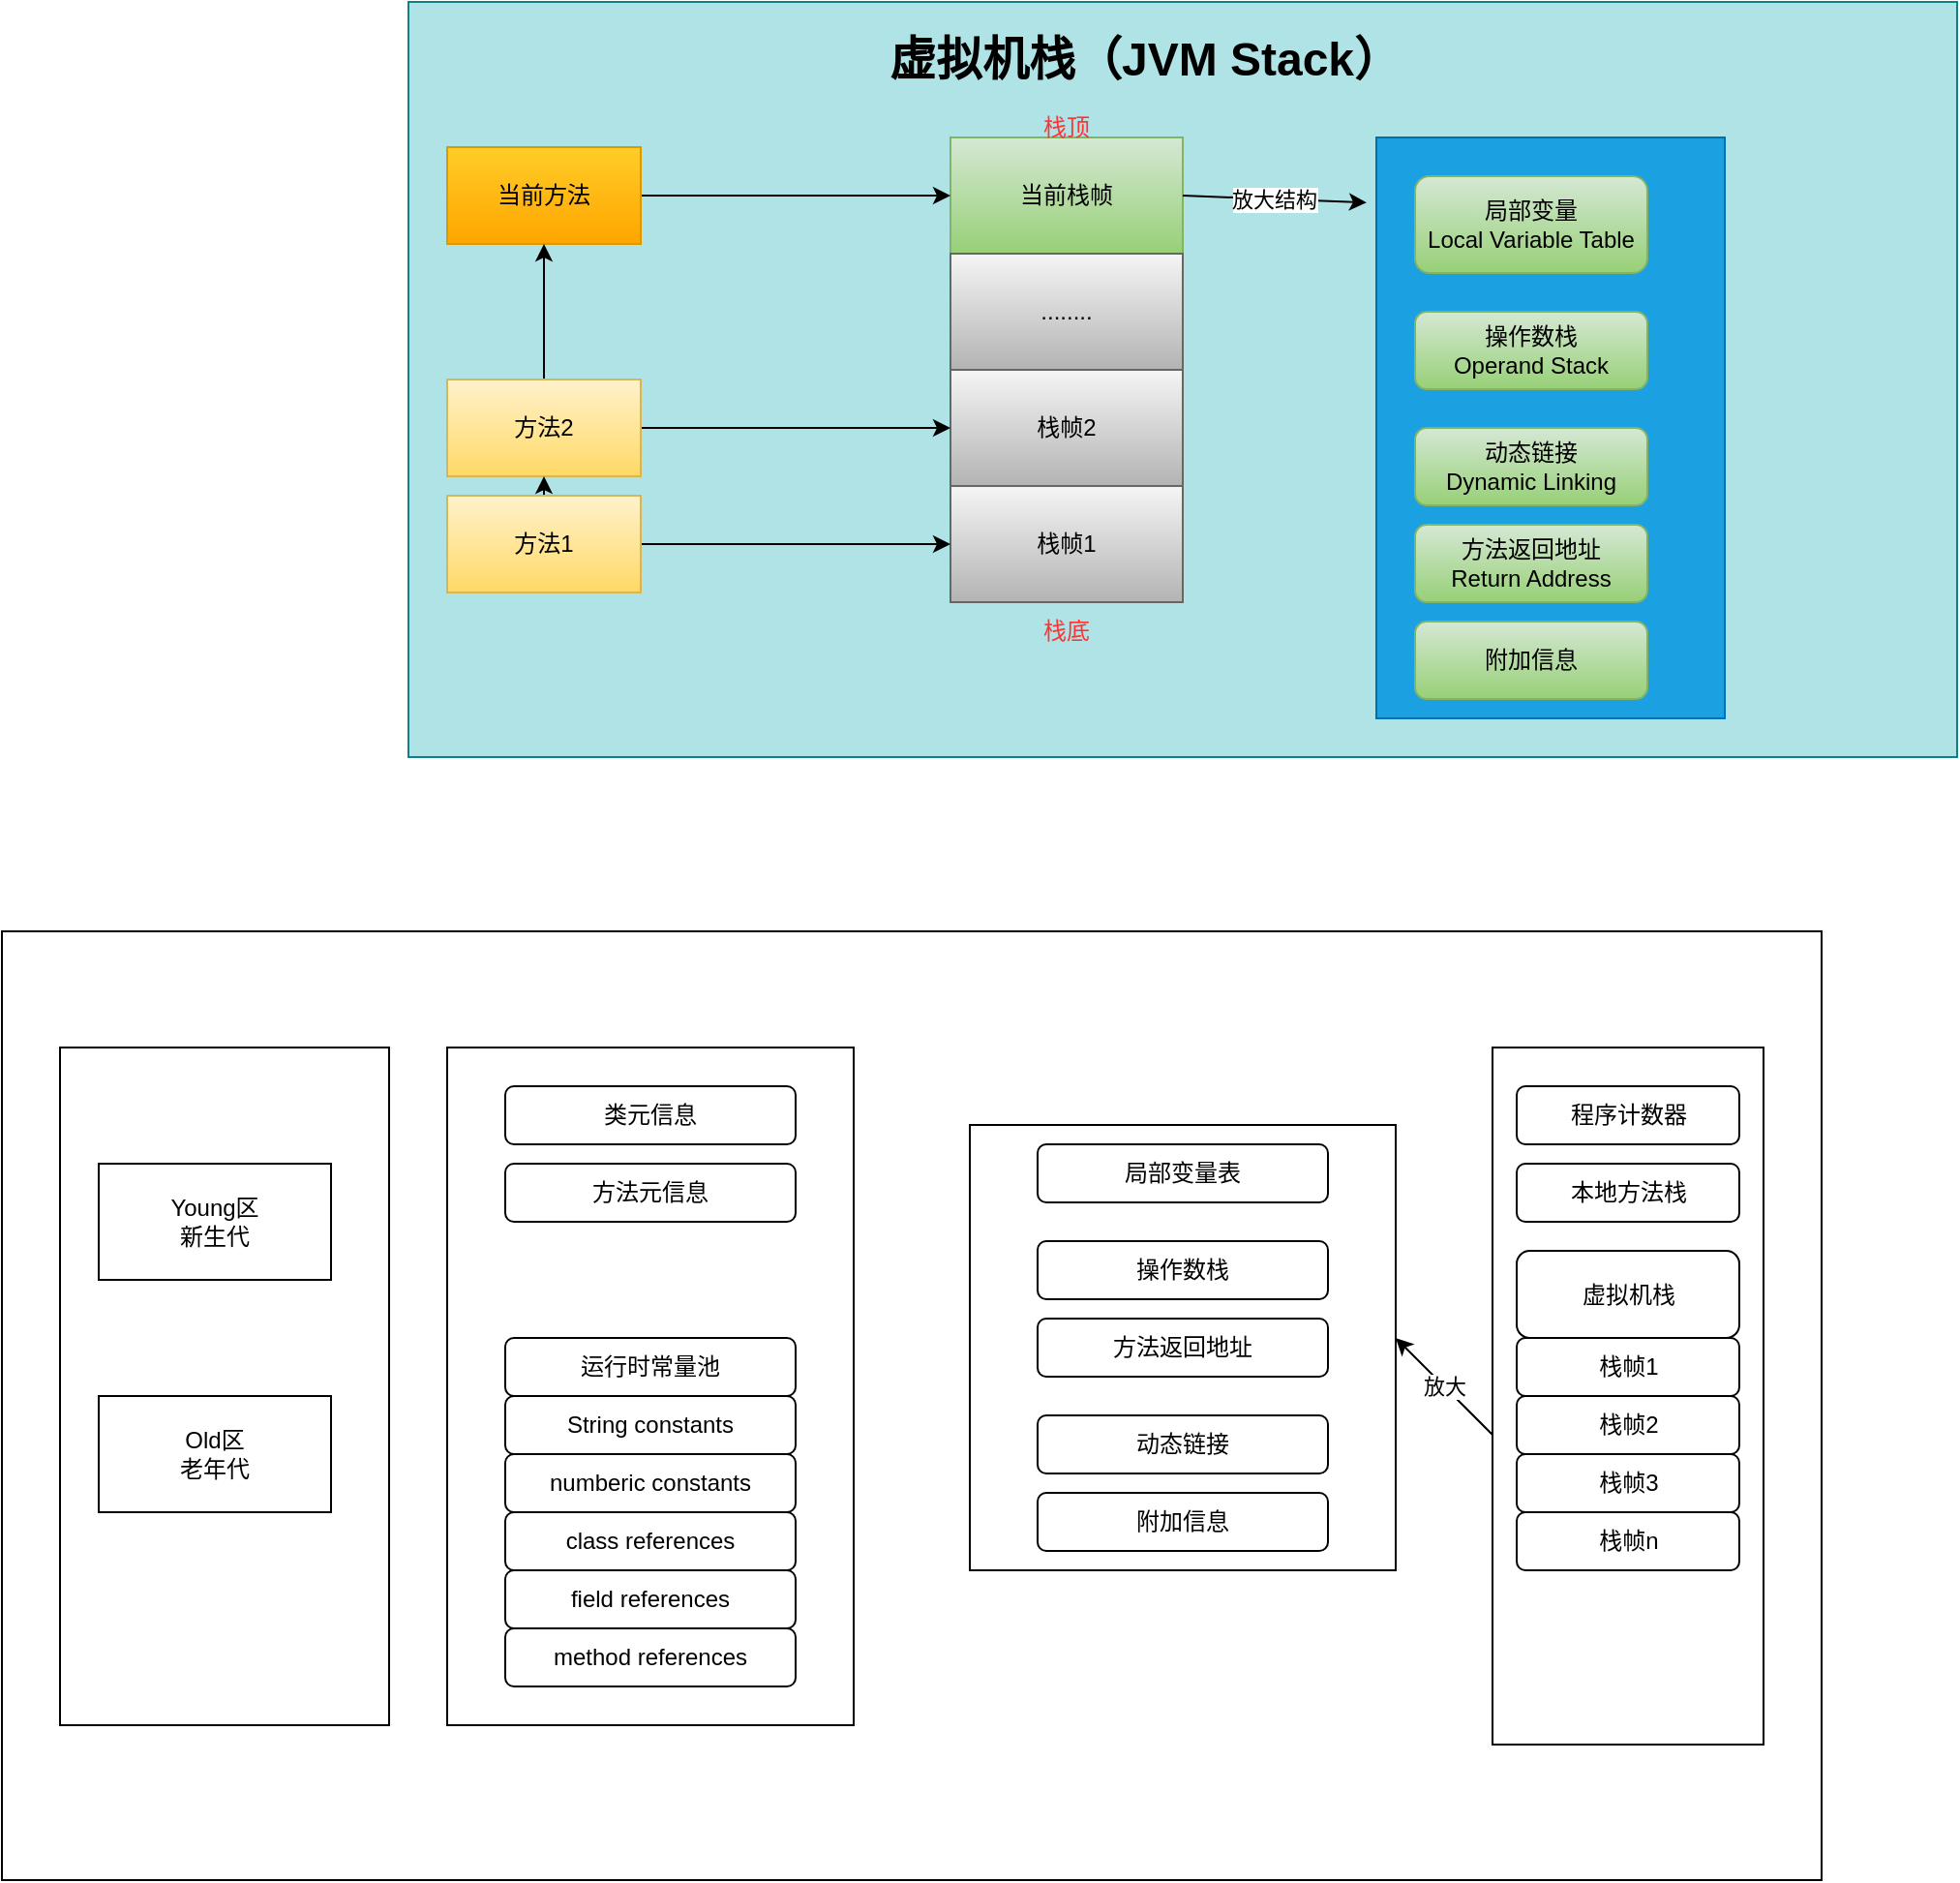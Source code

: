 <mxfile version="15.9.4" type="github">
  <diagram id="2agMQH7edlITYelNsUCE" name="第 1 页">
    <mxGraphModel dx="2249" dy="762" grid="1" gridSize="10" guides="1" tooltips="1" connect="1" arrows="1" fold="1" page="1" pageScale="1" pageWidth="827" pageHeight="1169" math="0" shadow="0">
      <root>
        <mxCell id="0" />
        <mxCell id="1" parent="0" />
        <mxCell id="tHqurKd3f86wDbEin29t-1" value="" style="rounded=0;whiteSpace=wrap;html=1;fillColor=#b0e3e6;strokeColor=#0e8088;" vertex="1" parent="1">
          <mxGeometry x="-100" y="80" width="800" height="390" as="geometry" />
        </mxCell>
        <mxCell id="tHqurKd3f86wDbEin29t-7" value="当前栈帧" style="rounded=0;whiteSpace=wrap;html=1;fillColor=#d5e8d4;gradientColor=#97d077;strokeColor=#82b366;" vertex="1" parent="1">
          <mxGeometry x="180" y="150" width="120" height="60" as="geometry" />
        </mxCell>
        <mxCell id="tHqurKd3f86wDbEin29t-8" value="........" style="rounded=0;whiteSpace=wrap;html=1;fillColor=#f5f5f5;gradientColor=#b3b3b3;strokeColor=#666666;" vertex="1" parent="1">
          <mxGeometry x="180" y="210" width="120" height="60" as="geometry" />
        </mxCell>
        <mxCell id="tHqurKd3f86wDbEin29t-9" value="栈帧2" style="rounded=0;whiteSpace=wrap;html=1;fillColor=#f5f5f5;gradientColor=#b3b3b3;strokeColor=#666666;" vertex="1" parent="1">
          <mxGeometry x="180" y="270" width="120" height="60" as="geometry" />
        </mxCell>
        <mxCell id="tHqurKd3f86wDbEin29t-10" value="栈帧1" style="rounded=0;whiteSpace=wrap;html=1;fillColor=#f5f5f5;gradientColor=#b3b3b3;strokeColor=#666666;" vertex="1" parent="1">
          <mxGeometry x="180" y="330" width="120" height="60" as="geometry" />
        </mxCell>
        <mxCell id="tHqurKd3f86wDbEin29t-11" value="" style="rounded=0;whiteSpace=wrap;html=1;fillColor=#1ba1e2;fontColor=#ffffff;strokeColor=#006EAF;" vertex="1" parent="1">
          <mxGeometry x="400" y="150" width="180" height="300" as="geometry" />
        </mxCell>
        <mxCell id="tHqurKd3f86wDbEin29t-12" value="局部变量&lt;br&gt;Local Variable Table" style="rounded=1;whiteSpace=wrap;html=1;fillColor=#d5e8d4;gradientColor=#97d077;strokeColor=#82b366;" vertex="1" parent="1">
          <mxGeometry x="420" y="170" width="120" height="50" as="geometry" />
        </mxCell>
        <mxCell id="tHqurKd3f86wDbEin29t-14" value="操作数栈&lt;br&gt;Operand Stack" style="rounded=1;whiteSpace=wrap;html=1;fillColor=#d5e8d4;gradientColor=#97d077;strokeColor=#82b366;" vertex="1" parent="1">
          <mxGeometry x="420" y="240" width="120" height="40" as="geometry" />
        </mxCell>
        <mxCell id="tHqurKd3f86wDbEin29t-15" value="动态链接&lt;br&gt;Dynamic Linking" style="rounded=1;whiteSpace=wrap;html=1;fillColor=#d5e8d4;gradientColor=#97d077;strokeColor=#82b366;" vertex="1" parent="1">
          <mxGeometry x="420" y="300" width="120" height="40" as="geometry" />
        </mxCell>
        <mxCell id="tHqurKd3f86wDbEin29t-16" value="方法返回地址&lt;br&gt;Return Address" style="rounded=1;whiteSpace=wrap;html=1;fillColor=#d5e8d4;gradientColor=#97d077;strokeColor=#82b366;" vertex="1" parent="1">
          <mxGeometry x="420" y="350" width="120" height="40" as="geometry" />
        </mxCell>
        <mxCell id="tHqurKd3f86wDbEin29t-18" value="虚拟机栈（JVM Stack）" style="text;strokeColor=none;fillColor=none;html=1;fontSize=24;fontStyle=1;verticalAlign=middle;align=center;" vertex="1" parent="1">
          <mxGeometry x="230" y="90" width="100" height="40" as="geometry" />
        </mxCell>
        <mxCell id="tHqurKd3f86wDbEin29t-19" value="放大结构" style="endArrow=classic;html=1;rounded=0;fontColor=#000000;entryX=-0.028;entryY=0.112;entryDx=0;entryDy=0;entryPerimeter=0;" edge="1" parent="1" target="tHqurKd3f86wDbEin29t-11">
          <mxGeometry width="50" height="50" relative="1" as="geometry">
            <mxPoint x="300" y="180" as="sourcePoint" />
            <mxPoint x="350" y="130" as="targetPoint" />
          </mxGeometry>
        </mxCell>
        <mxCell id="tHqurKd3f86wDbEin29t-20" value="附加信息" style="rounded=1;whiteSpace=wrap;html=1;fillColor=#d5e8d4;strokeColor=#82b366;gradientColor=#97d077;" vertex="1" parent="1">
          <mxGeometry x="420" y="400" width="120" height="40" as="geometry" />
        </mxCell>
        <mxCell id="tHqurKd3f86wDbEin29t-21" value="&lt;font color=&quot;#ff3333&quot;&gt;栈底&lt;/font&gt;" style="text;html=1;strokeColor=none;fillColor=none;align=center;verticalAlign=middle;whiteSpace=wrap;rounded=0;fontColor=#000000;" vertex="1" parent="1">
          <mxGeometry x="210" y="390" width="60" height="30" as="geometry" />
        </mxCell>
        <mxCell id="tHqurKd3f86wDbEin29t-22" value="栈顶" style="text;html=1;strokeColor=none;fillColor=none;align=center;verticalAlign=middle;whiteSpace=wrap;rounded=0;fontColor=#FF3333;" vertex="1" parent="1">
          <mxGeometry x="210" y="130" width="60" height="30" as="geometry" />
        </mxCell>
        <mxCell id="tHqurKd3f86wDbEin29t-30" style="edgeStyle=orthogonalEdgeStyle;rounded=0;orthogonalLoop=1;jettySize=auto;html=1;exitX=1;exitY=0.5;exitDx=0;exitDy=0;entryX=0;entryY=0.5;entryDx=0;entryDy=0;fontColor=#000000;" edge="1" parent="1" source="tHqurKd3f86wDbEin29t-23" target="tHqurKd3f86wDbEin29t-7">
          <mxGeometry relative="1" as="geometry" />
        </mxCell>
        <mxCell id="tHqurKd3f86wDbEin29t-23" value="&lt;font color=&quot;#000000&quot;&gt;当前方法&lt;/font&gt;" style="rounded=0;whiteSpace=wrap;html=1;fillColor=#ffcd28;gradientColor=#ffa500;strokeColor=#d79b00;" vertex="1" parent="1">
          <mxGeometry x="-80" y="155" width="100" height="50" as="geometry" />
        </mxCell>
        <mxCell id="tHqurKd3f86wDbEin29t-29" style="edgeStyle=orthogonalEdgeStyle;rounded=0;orthogonalLoop=1;jettySize=auto;html=1;exitX=0.5;exitY=0;exitDx=0;exitDy=0;fontColor=#000000;" edge="1" parent="1" source="tHqurKd3f86wDbEin29t-26" target="tHqurKd3f86wDbEin29t-23">
          <mxGeometry relative="1" as="geometry" />
        </mxCell>
        <mxCell id="tHqurKd3f86wDbEin29t-31" style="edgeStyle=orthogonalEdgeStyle;rounded=0;orthogonalLoop=1;jettySize=auto;html=1;exitX=1;exitY=0.5;exitDx=0;exitDy=0;fontColor=#000000;" edge="1" parent="1" source="tHqurKd3f86wDbEin29t-26" target="tHqurKd3f86wDbEin29t-9">
          <mxGeometry relative="1" as="geometry" />
        </mxCell>
        <mxCell id="tHqurKd3f86wDbEin29t-26" value="&lt;font color=&quot;#000000&quot;&gt;方法2&lt;/font&gt;" style="rounded=0;whiteSpace=wrap;html=1;fillColor=#fff2cc;gradientColor=#ffd966;strokeColor=#d6b656;" vertex="1" parent="1">
          <mxGeometry x="-80" y="275" width="100" height="50" as="geometry" />
        </mxCell>
        <mxCell id="tHqurKd3f86wDbEin29t-28" style="edgeStyle=orthogonalEdgeStyle;rounded=0;orthogonalLoop=1;jettySize=auto;html=1;exitX=0.5;exitY=0;exitDx=0;exitDy=0;entryX=0.5;entryY=1;entryDx=0;entryDy=0;fontColor=#000000;" edge="1" parent="1" source="tHqurKd3f86wDbEin29t-27" target="tHqurKd3f86wDbEin29t-26">
          <mxGeometry relative="1" as="geometry" />
        </mxCell>
        <mxCell id="tHqurKd3f86wDbEin29t-32" style="edgeStyle=orthogonalEdgeStyle;rounded=0;orthogonalLoop=1;jettySize=auto;html=1;exitX=1;exitY=0.5;exitDx=0;exitDy=0;fontColor=#000000;" edge="1" parent="1" source="tHqurKd3f86wDbEin29t-27" target="tHqurKd3f86wDbEin29t-10">
          <mxGeometry relative="1" as="geometry" />
        </mxCell>
        <mxCell id="tHqurKd3f86wDbEin29t-27" value="&lt;font color=&quot;#000000&quot;&gt;方法1&lt;/font&gt;" style="rounded=0;whiteSpace=wrap;html=1;fillColor=#fff2cc;gradientColor=#ffd966;strokeColor=#d6b656;" vertex="1" parent="1">
          <mxGeometry x="-80" y="335" width="100" height="50" as="geometry" />
        </mxCell>
        <mxCell id="tHqurKd3f86wDbEin29t-33" value="" style="rounded=0;whiteSpace=wrap;html=1;fontColor=#000000;" vertex="1" parent="1">
          <mxGeometry x="-310" y="560" width="940" height="490" as="geometry" />
        </mxCell>
        <mxCell id="tHqurKd3f86wDbEin29t-34" value="" style="rounded=0;whiteSpace=wrap;html=1;fontColor=#000000;" vertex="1" parent="1">
          <mxGeometry x="-280" y="620" width="170" height="350" as="geometry" />
        </mxCell>
        <mxCell id="tHqurKd3f86wDbEin29t-35" value="Young区&lt;br&gt;新生代" style="rounded=0;whiteSpace=wrap;html=1;fontColor=#000000;" vertex="1" parent="1">
          <mxGeometry x="-260" y="680" width="120" height="60" as="geometry" />
        </mxCell>
        <mxCell id="tHqurKd3f86wDbEin29t-36" value="Old区&lt;br&gt;老年代" style="rounded=0;whiteSpace=wrap;html=1;fontColor=#000000;" vertex="1" parent="1">
          <mxGeometry x="-260" y="800" width="120" height="60" as="geometry" />
        </mxCell>
        <mxCell id="tHqurKd3f86wDbEin29t-37" value="" style="rounded=0;whiteSpace=wrap;html=1;fontColor=#000000;" vertex="1" parent="1">
          <mxGeometry x="-80" y="620" width="210" height="350" as="geometry" />
        </mxCell>
        <mxCell id="tHqurKd3f86wDbEin29t-38" value="" style="rounded=0;whiteSpace=wrap;html=1;fontColor=#000000;" vertex="1" parent="1">
          <mxGeometry x="190" y="660" width="220" height="230" as="geometry" />
        </mxCell>
        <mxCell id="tHqurKd3f86wDbEin29t-39" value="" style="rounded=0;whiteSpace=wrap;html=1;fontColor=#000000;" vertex="1" parent="1">
          <mxGeometry x="460" y="620" width="140" height="360" as="geometry" />
        </mxCell>
        <mxCell id="tHqurKd3f86wDbEin29t-40" value="类元信息" style="rounded=1;whiteSpace=wrap;html=1;fontColor=#000000;" vertex="1" parent="1">
          <mxGeometry x="-50" y="640" width="150" height="30" as="geometry" />
        </mxCell>
        <mxCell id="tHqurKd3f86wDbEin29t-41" value="方法元信息" style="rounded=1;whiteSpace=wrap;html=1;fontColor=#000000;" vertex="1" parent="1">
          <mxGeometry x="-50" y="680" width="150" height="30" as="geometry" />
        </mxCell>
        <mxCell id="tHqurKd3f86wDbEin29t-42" value="运行时常量池" style="rounded=1;whiteSpace=wrap;html=1;fontColor=#000000;" vertex="1" parent="1">
          <mxGeometry x="-50" y="770" width="150" height="30" as="geometry" />
        </mxCell>
        <mxCell id="tHqurKd3f86wDbEin29t-43" value="String constants" style="rounded=1;whiteSpace=wrap;html=1;fontColor=#000000;" vertex="1" parent="1">
          <mxGeometry x="-50" y="800" width="150" height="30" as="geometry" />
        </mxCell>
        <mxCell id="tHqurKd3f86wDbEin29t-44" value="numberic constants" style="rounded=1;whiteSpace=wrap;html=1;fontColor=#000000;" vertex="1" parent="1">
          <mxGeometry x="-50" y="830" width="150" height="30" as="geometry" />
        </mxCell>
        <mxCell id="tHqurKd3f86wDbEin29t-45" value="class references" style="rounded=1;whiteSpace=wrap;html=1;fontColor=#000000;" vertex="1" parent="1">
          <mxGeometry x="-50" y="860" width="150" height="30" as="geometry" />
        </mxCell>
        <mxCell id="tHqurKd3f86wDbEin29t-46" value="field references" style="rounded=1;whiteSpace=wrap;html=1;fontColor=#000000;" vertex="1" parent="1">
          <mxGeometry x="-50" y="890" width="150" height="30" as="geometry" />
        </mxCell>
        <mxCell id="tHqurKd3f86wDbEin29t-47" value="method references" style="rounded=1;whiteSpace=wrap;html=1;fontColor=#000000;" vertex="1" parent="1">
          <mxGeometry x="-50" y="920" width="150" height="30" as="geometry" />
        </mxCell>
        <mxCell id="tHqurKd3f86wDbEin29t-48" value="局部变量表" style="rounded=1;whiteSpace=wrap;html=1;fontColor=#000000;" vertex="1" parent="1">
          <mxGeometry x="225" y="670" width="150" height="30" as="geometry" />
        </mxCell>
        <mxCell id="tHqurKd3f86wDbEin29t-49" value="操作数栈" style="rounded=1;whiteSpace=wrap;html=1;fontColor=#000000;" vertex="1" parent="1">
          <mxGeometry x="225" y="720" width="150" height="30" as="geometry" />
        </mxCell>
        <mxCell id="tHqurKd3f86wDbEin29t-50" value="方法返回地址" style="rounded=1;whiteSpace=wrap;html=1;fontColor=#000000;" vertex="1" parent="1">
          <mxGeometry x="225" y="760" width="150" height="30" as="geometry" />
        </mxCell>
        <mxCell id="tHqurKd3f86wDbEin29t-51" value="动态链接" style="rounded=1;whiteSpace=wrap;html=1;fontColor=#000000;" vertex="1" parent="1">
          <mxGeometry x="225" y="810" width="150" height="30" as="geometry" />
        </mxCell>
        <mxCell id="tHqurKd3f86wDbEin29t-52" value="附加信息" style="rounded=1;whiteSpace=wrap;html=1;fontColor=#000000;" vertex="1" parent="1">
          <mxGeometry x="225" y="850" width="150" height="30" as="geometry" />
        </mxCell>
        <mxCell id="tHqurKd3f86wDbEin29t-53" value="程序计数器" style="rounded=1;whiteSpace=wrap;html=1;fontColor=#000000;" vertex="1" parent="1">
          <mxGeometry x="472.5" y="640" width="115" height="30" as="geometry" />
        </mxCell>
        <mxCell id="tHqurKd3f86wDbEin29t-54" value="本地方法栈" style="rounded=1;whiteSpace=wrap;html=1;fontColor=#000000;" vertex="1" parent="1">
          <mxGeometry x="472.5" y="680" width="115" height="30" as="geometry" />
        </mxCell>
        <mxCell id="tHqurKd3f86wDbEin29t-55" value="虚拟机栈" style="rounded=1;whiteSpace=wrap;html=1;fontColor=#000000;" vertex="1" parent="1">
          <mxGeometry x="472.5" y="725" width="115" height="45" as="geometry" />
        </mxCell>
        <mxCell id="tHqurKd3f86wDbEin29t-56" value="栈帧1" style="rounded=1;whiteSpace=wrap;html=1;fontColor=#000000;" vertex="1" parent="1">
          <mxGeometry x="472.5" y="770" width="115" height="30" as="geometry" />
        </mxCell>
        <mxCell id="tHqurKd3f86wDbEin29t-57" value="栈帧2" style="rounded=1;whiteSpace=wrap;html=1;fontColor=#000000;" vertex="1" parent="1">
          <mxGeometry x="472.5" y="800" width="115" height="30" as="geometry" />
        </mxCell>
        <mxCell id="tHqurKd3f86wDbEin29t-58" value="栈帧3" style="rounded=1;whiteSpace=wrap;html=1;fontColor=#000000;" vertex="1" parent="1">
          <mxGeometry x="472.5" y="830" width="115" height="30" as="geometry" />
        </mxCell>
        <mxCell id="tHqurKd3f86wDbEin29t-59" value="栈帧n" style="rounded=1;whiteSpace=wrap;html=1;fontColor=#000000;" vertex="1" parent="1">
          <mxGeometry x="472.5" y="860" width="115" height="30" as="geometry" />
        </mxCell>
        <mxCell id="tHqurKd3f86wDbEin29t-63" value="放大" style="endArrow=classic;html=1;rounded=0;fontColor=#000000;" edge="1" parent="1">
          <mxGeometry width="50" height="50" relative="1" as="geometry">
            <mxPoint x="460" y="820" as="sourcePoint" />
            <mxPoint x="410" y="770" as="targetPoint" />
            <Array as="points">
              <mxPoint x="440" y="800" />
            </Array>
          </mxGeometry>
        </mxCell>
      </root>
    </mxGraphModel>
  </diagram>
</mxfile>
